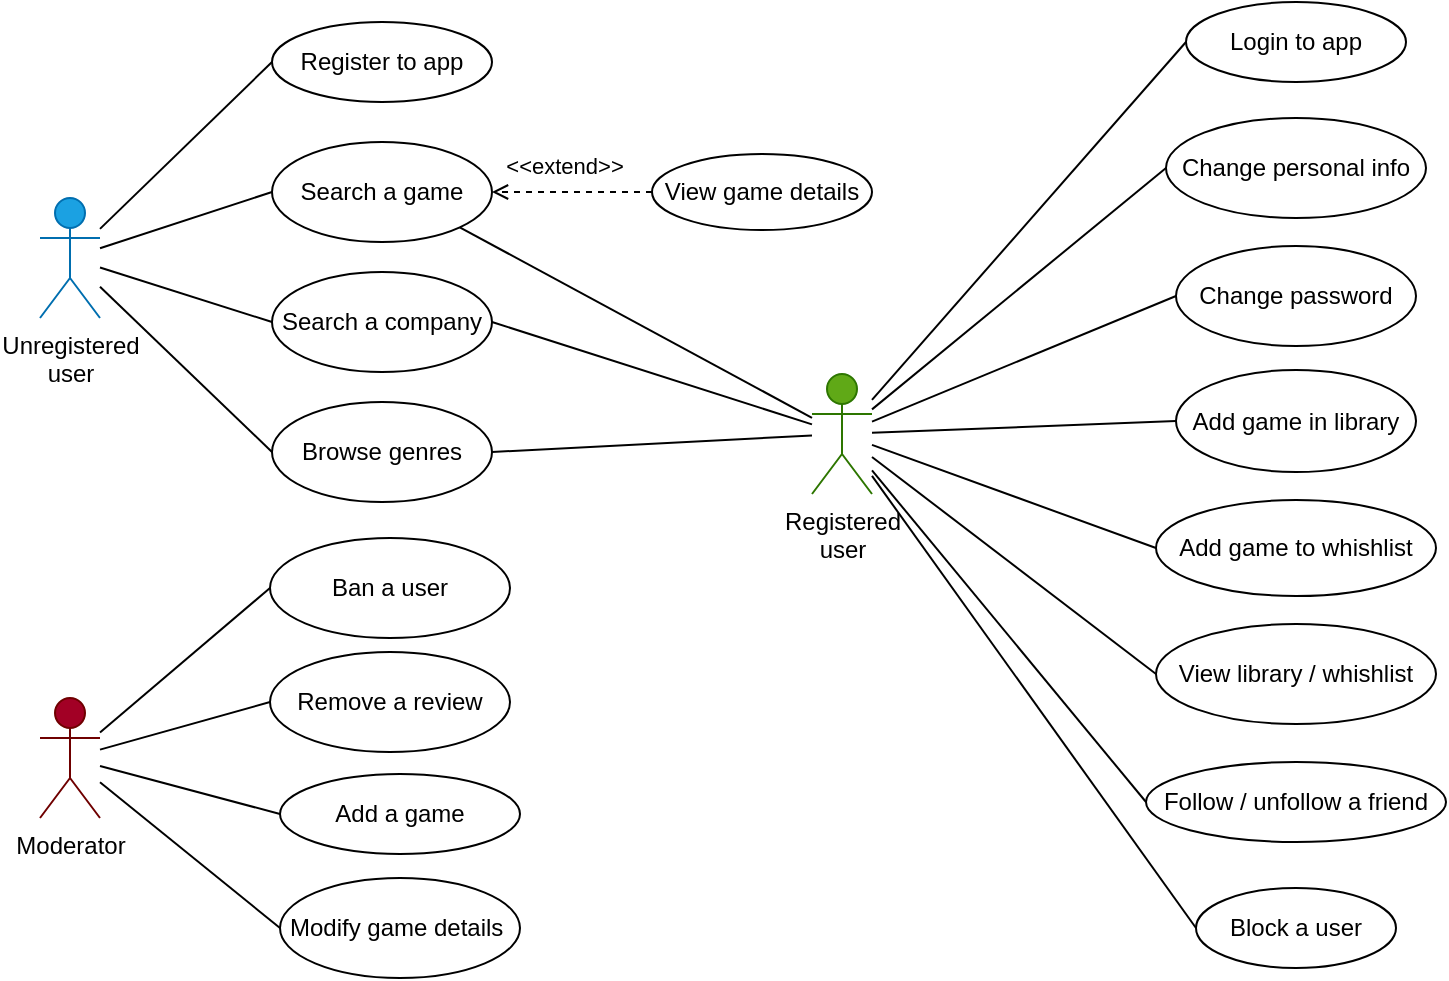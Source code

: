 <mxfile version="22.1.7" type="github">
  <diagram name="Pagina-1" id="CpfnppU9-VtZ_XKb45yN">
    <mxGraphModel dx="819" dy="476" grid="1" gridSize="10" guides="1" tooltips="1" connect="1" arrows="1" fold="1" page="1" pageScale="1" pageWidth="827" pageHeight="583" math="0" shadow="0">
      <root>
        <mxCell id="0" />
        <mxCell id="1" parent="0" />
        <mxCell id="Bf5LCouzRFLms9WQWrtb-1" value="&lt;font color=&quot;#000000&quot;&gt;Registered&lt;br&gt;user&lt;/font&gt;" style="shape=umlActor;verticalLabelPosition=bottom;verticalAlign=top;html=1;outlineConnect=0;fillColor=#60a917;fontColor=#ffffff;strokeColor=#2D7600;" parent="1" vertex="1">
          <mxGeometry x="430" y="196" width="30" height="60" as="geometry" />
        </mxCell>
        <mxCell id="Bf5LCouzRFLms9WQWrtb-2" value="&lt;font color=&quot;#000000&quot;&gt;Unregistered &lt;br&gt;user&lt;/font&gt;" style="shape=umlActor;verticalLabelPosition=bottom;verticalAlign=top;html=1;outlineConnect=0;fillColor=#1ba1e2;fontColor=#ffffff;strokeColor=#006EAF;" parent="1" vertex="1">
          <mxGeometry x="44" y="108" width="30" height="60" as="geometry" />
        </mxCell>
        <mxCell id="Bf5LCouzRFLms9WQWrtb-3" value="&lt;font color=&quot;#000000&quot;&gt;Moderator&lt;/font&gt;" style="shape=umlActor;verticalLabelPosition=bottom;verticalAlign=top;html=1;outlineConnect=0;fillColor=#a20025;fontColor=#ffffff;strokeColor=#6F0000;" parent="1" vertex="1">
          <mxGeometry x="44" y="358" width="30" height="60" as="geometry" />
        </mxCell>
        <mxCell id="Bf5LCouzRFLms9WQWrtb-4" value="" style="endArrow=none;html=1;rounded=0;entryX=0;entryY=0.5;entryDx=0;entryDy=0;" parent="1" source="Bf5LCouzRFLms9WQWrtb-2" target="Bf5LCouzRFLms9WQWrtb-5" edge="1">
          <mxGeometry width="50" height="50" relative="1" as="geometry">
            <mxPoint x="110" y="70" as="sourcePoint" />
            <mxPoint x="160" y="40" as="targetPoint" />
          </mxGeometry>
        </mxCell>
        <mxCell id="Bf5LCouzRFLms9WQWrtb-5" value="Register to app" style="ellipse;whiteSpace=wrap;html=1;" parent="1" vertex="1">
          <mxGeometry x="160" y="20" width="110" height="40" as="geometry" />
        </mxCell>
        <mxCell id="Bf5LCouzRFLms9WQWrtb-6" value="" style="endArrow=none;html=1;rounded=0;entryX=0;entryY=0.5;entryDx=0;entryDy=0;" parent="1" source="Bf5LCouzRFLms9WQWrtb-2" target="Bf5LCouzRFLms9WQWrtb-7" edge="1">
          <mxGeometry width="50" height="50" relative="1" as="geometry">
            <mxPoint x="110" y="70" as="sourcePoint" />
            <mxPoint x="170" y="110" as="targetPoint" />
          </mxGeometry>
        </mxCell>
        <mxCell id="Bf5LCouzRFLms9WQWrtb-7" value="Search a game" style="ellipse;whiteSpace=wrap;html=1;" parent="1" vertex="1">
          <mxGeometry x="160" y="80" width="110" height="50" as="geometry" />
        </mxCell>
        <mxCell id="Bf5LCouzRFLms9WQWrtb-9" value="" style="endArrow=none;html=1;rounded=0;entryX=0;entryY=0.5;entryDx=0;entryDy=0;" parent="1" source="Bf5LCouzRFLms9WQWrtb-2" target="Bf5LCouzRFLms9WQWrtb-10" edge="1">
          <mxGeometry width="50" height="50" relative="1" as="geometry">
            <mxPoint x="110" y="70" as="sourcePoint" />
            <mxPoint x="170" y="180" as="targetPoint" />
          </mxGeometry>
        </mxCell>
        <mxCell id="Bf5LCouzRFLms9WQWrtb-10" value="Search a company" style="ellipse;whiteSpace=wrap;html=1;" parent="1" vertex="1">
          <mxGeometry x="160" y="145" width="110" height="50" as="geometry" />
        </mxCell>
        <mxCell id="Bf5LCouzRFLms9WQWrtb-11" value="Browse genres" style="ellipse;whiteSpace=wrap;html=1;" parent="1" vertex="1">
          <mxGeometry x="160" y="210" width="110" height="50" as="geometry" />
        </mxCell>
        <mxCell id="Bf5LCouzRFLms9WQWrtb-12" value="" style="endArrow=none;html=1;rounded=0;exitX=0;exitY=0.5;exitDx=0;exitDy=0;" parent="1" source="Bf5LCouzRFLms9WQWrtb-11" target="Bf5LCouzRFLms9WQWrtb-2" edge="1">
          <mxGeometry width="50" height="50" relative="1" as="geometry">
            <mxPoint x="100" y="220" as="sourcePoint" />
            <mxPoint x="110" y="70" as="targetPoint" />
          </mxGeometry>
        </mxCell>
        <mxCell id="Bf5LCouzRFLms9WQWrtb-13" value="&amp;lt;&amp;lt;extend&amp;gt;&amp;gt;" style="html=1;verticalAlign=bottom;labelBackgroundColor=none;endArrow=open;endFill=0;dashed=1;rounded=0;entryX=1;entryY=0.5;entryDx=0;entryDy=0;exitX=0;exitY=0.5;exitDx=0;exitDy=0;" parent="1" source="Bf5LCouzRFLms9WQWrtb-14" target="Bf5LCouzRFLms9WQWrtb-7" edge="1">
          <mxGeometry x="0.104" y="-4" width="160" relative="1" as="geometry">
            <mxPoint x="350" y="80" as="sourcePoint" />
            <mxPoint x="300" y="90" as="targetPoint" />
            <mxPoint as="offset" />
          </mxGeometry>
        </mxCell>
        <mxCell id="Bf5LCouzRFLms9WQWrtb-14" value="View game details" style="ellipse;whiteSpace=wrap;html=1;" parent="1" vertex="1">
          <mxGeometry x="350" y="86" width="110" height="38" as="geometry" />
        </mxCell>
        <mxCell id="Bf5LCouzRFLms9WQWrtb-15" value="" style="endArrow=none;html=1;rounded=0;entryX=0;entryY=0.5;entryDx=0;entryDy=0;" parent="1" source="Bf5LCouzRFLms9WQWrtb-3" target="Bf5LCouzRFLms9WQWrtb-16" edge="1">
          <mxGeometry width="50" height="50" relative="1" as="geometry">
            <mxPoint x="94" y="328" as="sourcePoint" />
            <mxPoint x="144" y="318" as="targetPoint" />
          </mxGeometry>
        </mxCell>
        <mxCell id="Bf5LCouzRFLms9WQWrtb-16" value="Ban a user" style="ellipse;whiteSpace=wrap;html=1;" parent="1" vertex="1">
          <mxGeometry x="159" y="278" width="120" height="50" as="geometry" />
        </mxCell>
        <mxCell id="Bf5LCouzRFLms9WQWrtb-17" value="" style="endArrow=none;html=1;rounded=0;entryX=0;entryY=0.5;entryDx=0;entryDy=0;" parent="1" source="Bf5LCouzRFLms9WQWrtb-3" target="Bf5LCouzRFLms9WQWrtb-18" edge="1">
          <mxGeometry width="50" height="50" relative="1" as="geometry">
            <mxPoint x="94" y="328" as="sourcePoint" />
            <mxPoint x="144" y="368" as="targetPoint" />
          </mxGeometry>
        </mxCell>
        <mxCell id="Bf5LCouzRFLms9WQWrtb-18" value="Remove a review" style="ellipse;whiteSpace=wrap;html=1;" parent="1" vertex="1">
          <mxGeometry x="159" y="335" width="120" height="50" as="geometry" />
        </mxCell>
        <mxCell id="Bf5LCouzRFLms9WQWrtb-19" value="" style="endArrow=none;html=1;rounded=0;entryX=0;entryY=0.5;entryDx=0;entryDy=0;" parent="1" source="Bf5LCouzRFLms9WQWrtb-1" target="Bf5LCouzRFLms9WQWrtb-20" edge="1">
          <mxGeometry width="50" height="50" relative="1" as="geometry">
            <mxPoint x="580" y="81" as="sourcePoint" />
            <mxPoint x="650" y="46" as="targetPoint" />
          </mxGeometry>
        </mxCell>
        <mxCell id="Bf5LCouzRFLms9WQWrtb-20" value="Change personal info" style="ellipse;whiteSpace=wrap;html=1;" parent="1" vertex="1">
          <mxGeometry x="607" y="68" width="130" height="50" as="geometry" />
        </mxCell>
        <mxCell id="Bf5LCouzRFLms9WQWrtb-21" value="" style="endArrow=none;html=1;rounded=0;entryX=0;entryY=0.5;entryDx=0;entryDy=0;" parent="1" source="Bf5LCouzRFLms9WQWrtb-1" target="Bf5LCouzRFLms9WQWrtb-22" edge="1">
          <mxGeometry width="50" height="50" relative="1" as="geometry">
            <mxPoint x="580" y="81" as="sourcePoint" />
            <mxPoint x="650" y="101" as="targetPoint" />
          </mxGeometry>
        </mxCell>
        <mxCell id="Bf5LCouzRFLms9WQWrtb-22" value="Change password" style="ellipse;whiteSpace=wrap;html=1;" parent="1" vertex="1">
          <mxGeometry x="612" y="132" width="120" height="50" as="geometry" />
        </mxCell>
        <mxCell id="Bf5LCouzRFLms9WQWrtb-23" value="" style="endArrow=none;html=1;rounded=0;entryX=0;entryY=0.5;entryDx=0;entryDy=0;" parent="1" source="Bf5LCouzRFLms9WQWrtb-1" target="Bf5LCouzRFLms9WQWrtb-31" edge="1">
          <mxGeometry width="50" height="50" relative="1" as="geometry">
            <mxPoint x="580" y="81" as="sourcePoint" />
            <mxPoint x="640" y="171" as="targetPoint" />
          </mxGeometry>
        </mxCell>
        <mxCell id="Bf5LCouzRFLms9WQWrtb-27" value="" style="endArrow=none;html=1;rounded=0;exitX=1;exitY=1;exitDx=0;exitDy=0;" parent="1" source="Bf5LCouzRFLms9WQWrtb-7" target="Bf5LCouzRFLms9WQWrtb-1" edge="1">
          <mxGeometry width="50" height="50" relative="1" as="geometry">
            <mxPoint x="260.005" y="114.996" as="sourcePoint" />
            <mxPoint x="516" y="142.37" as="targetPoint" />
          </mxGeometry>
        </mxCell>
        <mxCell id="Bf5LCouzRFLms9WQWrtb-28" value="" style="endArrow=none;html=1;rounded=0;exitX=1;exitY=0.5;exitDx=0;exitDy=0;" parent="1" source="Bf5LCouzRFLms9WQWrtb-10" target="Bf5LCouzRFLms9WQWrtb-1" edge="1">
          <mxGeometry width="50" height="50" relative="1" as="geometry">
            <mxPoint x="440" y="220" as="sourcePoint" />
            <mxPoint x="520" y="150" as="targetPoint" />
          </mxGeometry>
        </mxCell>
        <mxCell id="Bf5LCouzRFLms9WQWrtb-29" value="" style="endArrow=none;html=1;rounded=0;exitX=1;exitY=0.5;exitDx=0;exitDy=0;" parent="1" source="Bf5LCouzRFLms9WQWrtb-11" target="Bf5LCouzRFLms9WQWrtb-1" edge="1">
          <mxGeometry width="50" height="50" relative="1" as="geometry">
            <mxPoint x="310" y="240" as="sourcePoint" />
            <mxPoint x="520" y="150" as="targetPoint" />
          </mxGeometry>
        </mxCell>
        <mxCell id="Bf5LCouzRFLms9WQWrtb-31" value="Add game in library" style="ellipse;whiteSpace=wrap;html=1;" parent="1" vertex="1">
          <mxGeometry x="612" y="194" width="120" height="51" as="geometry" />
        </mxCell>
        <mxCell id="Bf5LCouzRFLms9WQWrtb-34" value="Add game to whishlist" style="ellipse;whiteSpace=wrap;html=1;" parent="1" vertex="1">
          <mxGeometry x="602" y="259" width="140" height="48" as="geometry" />
        </mxCell>
        <mxCell id="Bf5LCouzRFLms9WQWrtb-35" value="" style="endArrow=none;html=1;rounded=0;entryX=0;entryY=0.5;entryDx=0;entryDy=0;" parent="1" source="Bf5LCouzRFLms9WQWrtb-1" target="Bf5LCouzRFLms9WQWrtb-34" edge="1">
          <mxGeometry width="50" height="50" relative="1" as="geometry">
            <mxPoint x="580" y="81" as="sourcePoint" />
            <mxPoint x="660.0" y="241" as="targetPoint" />
          </mxGeometry>
        </mxCell>
        <mxCell id="Bf5LCouzRFLms9WQWrtb-36" value="" style="endArrow=none;html=1;rounded=0;entryX=0;entryY=0.5;entryDx=0;entryDy=0;" parent="1" source="Bf5LCouzRFLms9WQWrtb-1" target="Bf5LCouzRFLms9WQWrtb-37" edge="1">
          <mxGeometry width="50" height="50" relative="1" as="geometry">
            <mxPoint x="580" y="81" as="sourcePoint" />
            <mxPoint x="660.0" y="296" as="targetPoint" />
          </mxGeometry>
        </mxCell>
        <mxCell id="Bf5LCouzRFLms9WQWrtb-37" value="View library / whishlist" style="ellipse;whiteSpace=wrap;html=1;" parent="1" vertex="1">
          <mxGeometry x="602" y="321" width="140" height="50" as="geometry" />
        </mxCell>
        <mxCell id="Bf5LCouzRFLms9WQWrtb-38" value="" style="endArrow=none;html=1;rounded=0;entryX=0;entryY=0.5;entryDx=0;entryDy=0;" parent="1" source="Bf5LCouzRFLms9WQWrtb-1" target="Bf5LCouzRFLms9WQWrtb-39" edge="1">
          <mxGeometry width="50" height="50" relative="1" as="geometry">
            <mxPoint x="580" y="86" as="sourcePoint" />
            <mxPoint x="620" y="346" as="targetPoint" />
          </mxGeometry>
        </mxCell>
        <mxCell id="Bf5LCouzRFLms9WQWrtb-39" value="Follow / unfollow a friend" style="ellipse;whiteSpace=wrap;html=1;" parent="1" vertex="1">
          <mxGeometry x="597" y="390" width="150" height="40" as="geometry" />
        </mxCell>
        <mxCell id="Bf5LCouzRFLms9WQWrtb-40" value="" style="endArrow=none;html=1;rounded=0;exitX=0;exitY=0.5;exitDx=0;exitDy=0;" parent="1" source="Bf5LCouzRFLms9WQWrtb-44" target="Bf5LCouzRFLms9WQWrtb-1" edge="1">
          <mxGeometry width="50" height="50" relative="1" as="geometry">
            <mxPoint x="590" y="387" as="sourcePoint" />
            <mxPoint x="580" y="86" as="targetPoint" />
          </mxGeometry>
        </mxCell>
        <mxCell id="Bf5LCouzRFLms9WQWrtb-44" value="Block a user" style="ellipse;whiteSpace=wrap;html=1;" parent="1" vertex="1">
          <mxGeometry x="622" y="453" width="100" height="40" as="geometry" />
        </mxCell>
        <mxCell id="Bf5LCouzRFLms9WQWrtb-45" value="Add a game" style="ellipse;whiteSpace=wrap;html=1;" parent="1" vertex="1">
          <mxGeometry x="164" y="396" width="120" height="40" as="geometry" />
        </mxCell>
        <mxCell id="Bf5LCouzRFLms9WQWrtb-46" value="Modify game details&amp;nbsp;" style="ellipse;whiteSpace=wrap;html=1;" parent="1" vertex="1">
          <mxGeometry x="164" y="448" width="120" height="50" as="geometry" />
        </mxCell>
        <mxCell id="Bf5LCouzRFLms9WQWrtb-47" value="" style="endArrow=none;html=1;rounded=0;entryX=0;entryY=0.5;entryDx=0;entryDy=0;" parent="1" source="Bf5LCouzRFLms9WQWrtb-3" target="Bf5LCouzRFLms9WQWrtb-45" edge="1">
          <mxGeometry width="50" height="50" relative="1" as="geometry">
            <mxPoint x="94" y="328" as="sourcePoint" />
            <mxPoint x="144" y="398" as="targetPoint" />
          </mxGeometry>
        </mxCell>
        <mxCell id="Bf5LCouzRFLms9WQWrtb-48" value="" style="endArrow=none;html=1;rounded=0;entryX=0;entryY=0.5;entryDx=0;entryDy=0;" parent="1" source="Bf5LCouzRFLms9WQWrtb-3" target="Bf5LCouzRFLms9WQWrtb-46" edge="1">
          <mxGeometry width="50" height="50" relative="1" as="geometry">
            <mxPoint x="94" y="328" as="sourcePoint" />
            <mxPoint x="74" y="398" as="targetPoint" />
          </mxGeometry>
        </mxCell>
        <mxCell id="3" style="edgeStyle=none;html=1;exitX=0;exitY=0.5;exitDx=0;exitDy=0;fontColor=#000000;endArrow=none;endFill=0;" parent="1" source="2" target="Bf5LCouzRFLms9WQWrtb-1" edge="1">
          <mxGeometry relative="1" as="geometry" />
        </mxCell>
        <mxCell id="2" value="Login to app" style="ellipse;whiteSpace=wrap;html=1;" parent="1" vertex="1">
          <mxGeometry x="617" y="10" width="110" height="40" as="geometry" />
        </mxCell>
      </root>
    </mxGraphModel>
  </diagram>
</mxfile>

